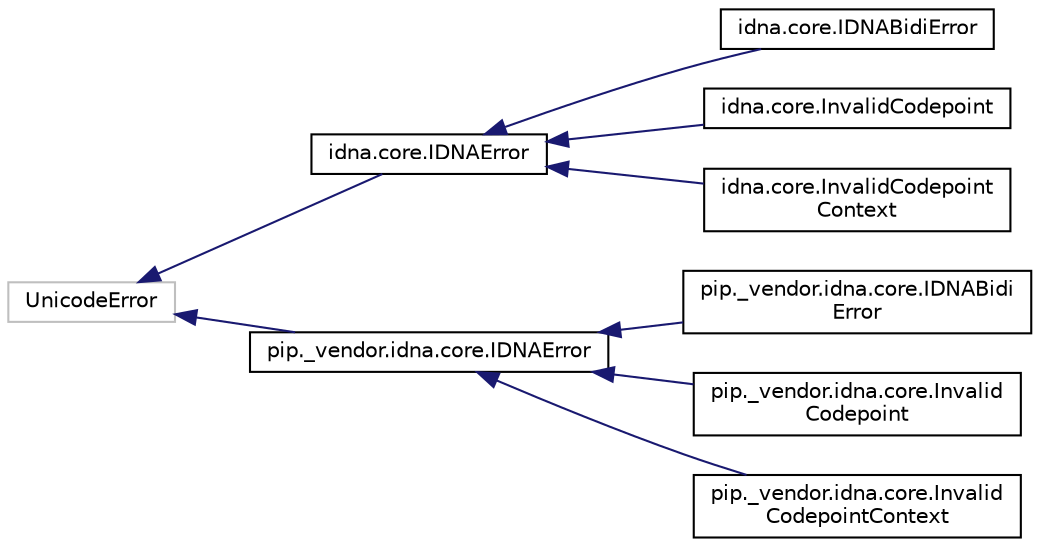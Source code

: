 digraph "Graphical Class Hierarchy"
{
 // LATEX_PDF_SIZE
  edge [fontname="Helvetica",fontsize="10",labelfontname="Helvetica",labelfontsize="10"];
  node [fontname="Helvetica",fontsize="10",shape=record];
  rankdir="LR";
  Node3167 [label="UnicodeError",height=0.2,width=0.4,color="grey75", fillcolor="white", style="filled",tooltip=" "];
  Node3167 -> Node0 [dir="back",color="midnightblue",fontsize="10",style="solid",fontname="Helvetica"];
  Node0 [label="idna.core.IDNAError",height=0.2,width=0.4,color="black", fillcolor="white", style="filled",URL="$classidna_1_1core_1_1IDNAError.html",tooltip=" "];
  Node0 -> Node1 [dir="back",color="midnightblue",fontsize="10",style="solid",fontname="Helvetica"];
  Node1 [label="idna.core.IDNABidiError",height=0.2,width=0.4,color="black", fillcolor="white", style="filled",URL="$classidna_1_1core_1_1IDNABidiError.html",tooltip=" "];
  Node0 -> Node2 [dir="back",color="midnightblue",fontsize="10",style="solid",fontname="Helvetica"];
  Node2 [label="idna.core.InvalidCodepoint",height=0.2,width=0.4,color="black", fillcolor="white", style="filled",URL="$classidna_1_1core_1_1InvalidCodepoint.html",tooltip=" "];
  Node0 -> Node3 [dir="back",color="midnightblue",fontsize="10",style="solid",fontname="Helvetica"];
  Node3 [label="idna.core.InvalidCodepoint\lContext",height=0.2,width=0.4,color="black", fillcolor="white", style="filled",URL="$classidna_1_1core_1_1InvalidCodepointContext.html",tooltip=" "];
  Node3167 -> Node3172 [dir="back",color="midnightblue",fontsize="10",style="solid",fontname="Helvetica"];
  Node3172 [label="pip._vendor.idna.core.IDNAError",height=0.2,width=0.4,color="black", fillcolor="white", style="filled",URL="$classpip_1_1__vendor_1_1idna_1_1core_1_1IDNAError.html",tooltip=" "];
  Node3172 -> Node3173 [dir="back",color="midnightblue",fontsize="10",style="solid",fontname="Helvetica"];
  Node3173 [label="pip._vendor.idna.core.IDNABidi\lError",height=0.2,width=0.4,color="black", fillcolor="white", style="filled",URL="$classpip_1_1__vendor_1_1idna_1_1core_1_1IDNABidiError.html",tooltip=" "];
  Node3172 -> Node3174 [dir="back",color="midnightblue",fontsize="10",style="solid",fontname="Helvetica"];
  Node3174 [label="pip._vendor.idna.core.Invalid\lCodepoint",height=0.2,width=0.4,color="black", fillcolor="white", style="filled",URL="$classpip_1_1__vendor_1_1idna_1_1core_1_1InvalidCodepoint.html",tooltip=" "];
  Node3172 -> Node3175 [dir="back",color="midnightblue",fontsize="10",style="solid",fontname="Helvetica"];
  Node3175 [label="pip._vendor.idna.core.Invalid\lCodepointContext",height=0.2,width=0.4,color="black", fillcolor="white", style="filled",URL="$classpip_1_1__vendor_1_1idna_1_1core_1_1InvalidCodepointContext.html",tooltip=" "];
}
